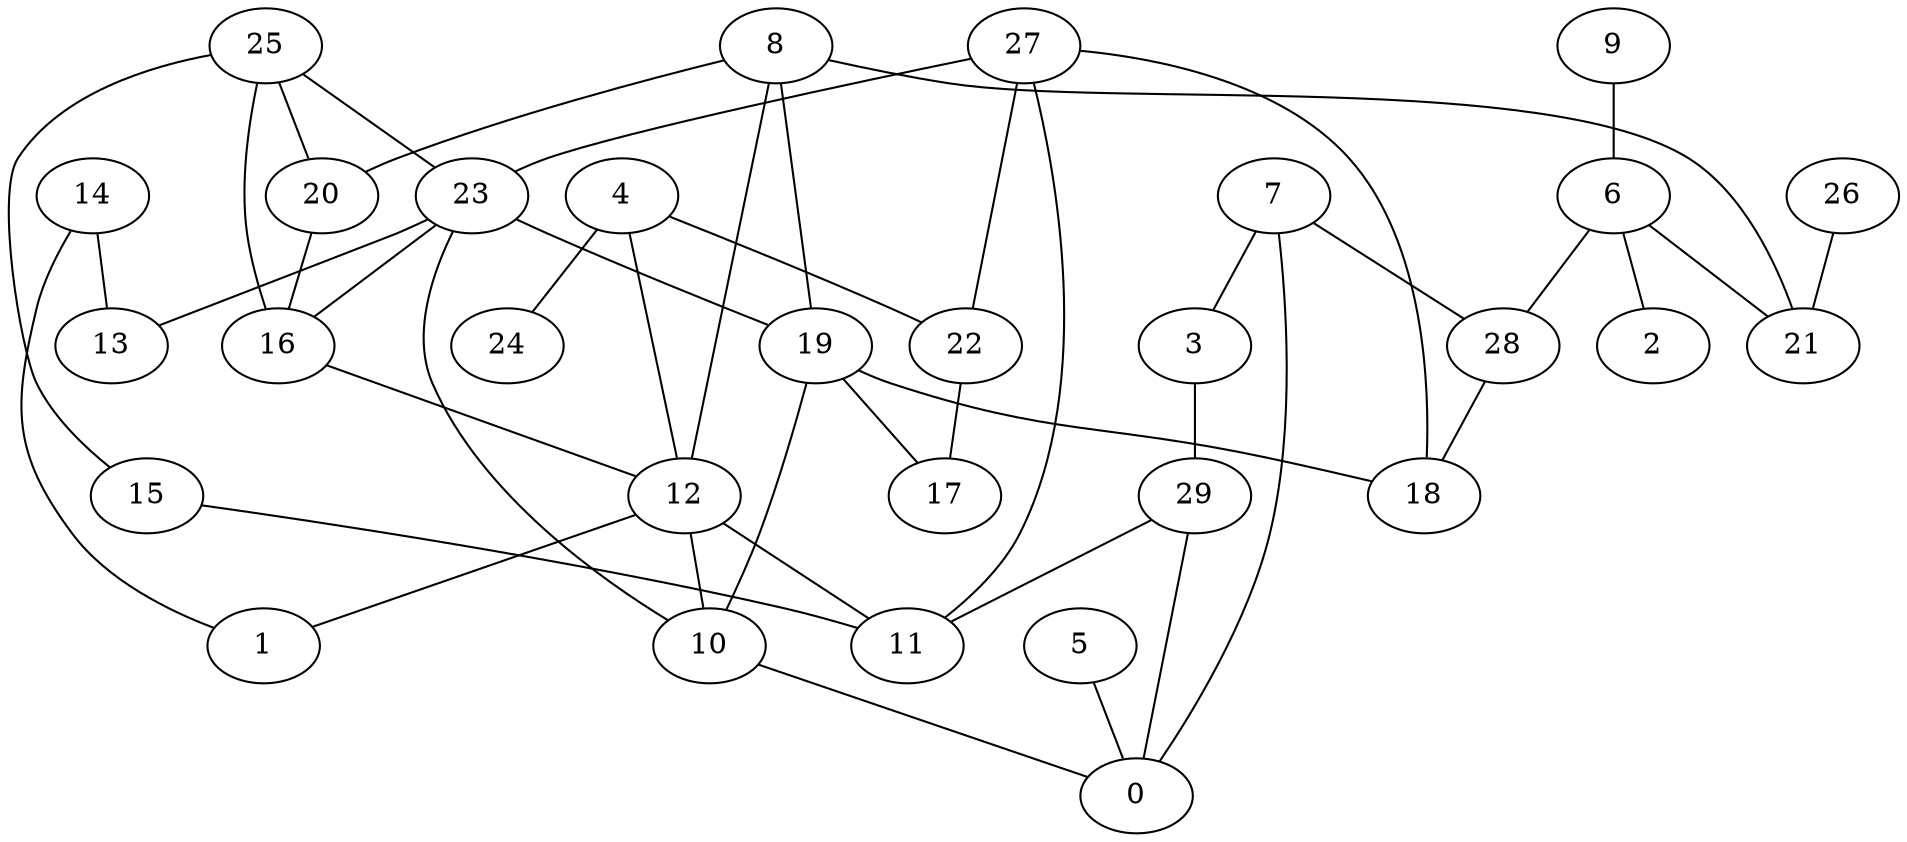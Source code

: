digraph GG_graph {

subgraph G_graph {
edge [color = black]
"29" -> "0" [dir = none]
"15" -> "11" [dir = none]
"22" -> "17" [dir = none]
"9" -> "6" [dir = none]
"27" -> "23" [dir = none]
"19" -> "18" [dir = none]
"19" -> "10" [dir = none]
"23" -> "13" [dir = none]
"23" -> "16" [dir = none]
"4" -> "22" [dir = none]
"4" -> "24" [dir = none]
"4" -> "12" [dir = none]
"12" -> "11" [dir = none]
"12" -> "1" [dir = none]
"16" -> "12" [dir = none]
"6" -> "2" [dir = none]
"6" -> "21" [dir = none]
"8" -> "21" [dir = none]
"8" -> "12" [dir = none]
"8" -> "19" [dir = none]
"26" -> "21" [dir = none]
"14" -> "13" [dir = none]
"25" -> "20" [dir = none]
"25" -> "16" [dir = none]
"5" -> "0" [dir = none]
"10" -> "0" [dir = none]
"7" -> "3" [dir = none]
"7" -> "0" [dir = none]
"28" -> "18" [dir = none]
"27" -> "11" [dir = none]
"29" -> "11" [dir = none]
"3" -> "29" [dir = none]
"23" -> "19" [dir = none]
"23" -> "10" [dir = none]
"19" -> "17" [dir = none]
"25" -> "15" [dir = none]
"14" -> "1" [dir = none]
"12" -> "10" [dir = none]
"27" -> "18" [dir = none]
"27" -> "22" [dir = none]
"25" -> "23" [dir = none]
"6" -> "28" [dir = none]
"7" -> "28" [dir = none]
"20" -> "16" [dir = none]
"8" -> "20" [dir = none]
}

}
